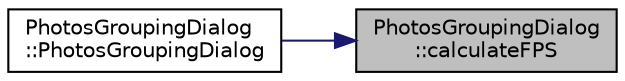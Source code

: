 digraph "PhotosGroupingDialog::calculateFPS"
{
 // LATEX_PDF_SIZE
  edge [fontname="Helvetica",fontsize="10",labelfontname="Helvetica",labelfontsize="10"];
  node [fontname="Helvetica",fontsize="10",shape=record];
  rankdir="RL";
  Node1 [label="PhotosGroupingDialog\l::calculateFPS",height=0.2,width=0.4,color="black", fillcolor="grey75", style="filled", fontcolor="black",tooltip=" "];
  Node1 -> Node2 [dir="back",color="midnightblue",fontsize="10",style="solid",fontname="Helvetica"];
  Node2 [label="PhotosGroupingDialog\l::PhotosGroupingDialog",height=0.2,width=0.4,color="black", fillcolor="white", style="filled",URL="$class_photos_grouping_dialog.html#aeed3a4a101b4a4397df363f55f3dc7a1",tooltip=" "];
}
